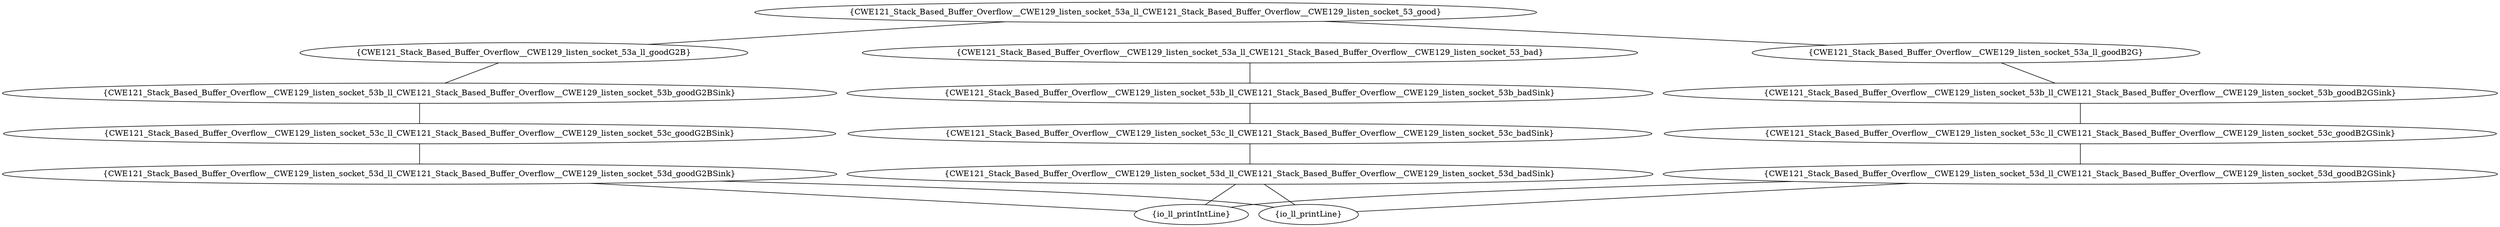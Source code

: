 graph "cg graph" {
CWE121_Stack_Based_Buffer_Overflow__CWE129_listen_socket_53c_ll_CWE121_Stack_Based_Buffer_Overflow__CWE129_listen_socket_53c_goodB2GSink [label="{CWE121_Stack_Based_Buffer_Overflow__CWE129_listen_socket_53c_ll_CWE121_Stack_Based_Buffer_Overflow__CWE129_listen_socket_53c_goodB2GSink}"];
CWE121_Stack_Based_Buffer_Overflow__CWE129_listen_socket_53d_ll_CWE121_Stack_Based_Buffer_Overflow__CWE129_listen_socket_53d_goodB2GSink [label="{CWE121_Stack_Based_Buffer_Overflow__CWE129_listen_socket_53d_ll_CWE121_Stack_Based_Buffer_Overflow__CWE129_listen_socket_53d_goodB2GSink}"];
CWE121_Stack_Based_Buffer_Overflow__CWE129_listen_socket_53c_ll_CWE121_Stack_Based_Buffer_Overflow__CWE129_listen_socket_53c_badSink [label="{CWE121_Stack_Based_Buffer_Overflow__CWE129_listen_socket_53c_ll_CWE121_Stack_Based_Buffer_Overflow__CWE129_listen_socket_53c_badSink}"];
CWE121_Stack_Based_Buffer_Overflow__CWE129_listen_socket_53d_ll_CWE121_Stack_Based_Buffer_Overflow__CWE129_listen_socket_53d_badSink [label="{CWE121_Stack_Based_Buffer_Overflow__CWE129_listen_socket_53d_ll_CWE121_Stack_Based_Buffer_Overflow__CWE129_listen_socket_53d_badSink}"];
CWE121_Stack_Based_Buffer_Overflow__CWE129_listen_socket_53a_ll_CWE121_Stack_Based_Buffer_Overflow__CWE129_listen_socket_53_good [label="{CWE121_Stack_Based_Buffer_Overflow__CWE129_listen_socket_53a_ll_CWE121_Stack_Based_Buffer_Overflow__CWE129_listen_socket_53_good}"];
CWE121_Stack_Based_Buffer_Overflow__CWE129_listen_socket_53a_ll_goodG2B [label="{CWE121_Stack_Based_Buffer_Overflow__CWE129_listen_socket_53a_ll_goodG2B}"];
CWE121_Stack_Based_Buffer_Overflow__CWE129_listen_socket_53a_ll_goodB2G [label="{CWE121_Stack_Based_Buffer_Overflow__CWE129_listen_socket_53a_ll_goodB2G}"];
CWE121_Stack_Based_Buffer_Overflow__CWE129_listen_socket_53a_ll_CWE121_Stack_Based_Buffer_Overflow__CWE129_listen_socket_53_bad [label="{CWE121_Stack_Based_Buffer_Overflow__CWE129_listen_socket_53a_ll_CWE121_Stack_Based_Buffer_Overflow__CWE129_listen_socket_53_bad}"];
CWE121_Stack_Based_Buffer_Overflow__CWE129_listen_socket_53b_ll_CWE121_Stack_Based_Buffer_Overflow__CWE129_listen_socket_53b_badSink [label="{CWE121_Stack_Based_Buffer_Overflow__CWE129_listen_socket_53b_ll_CWE121_Stack_Based_Buffer_Overflow__CWE129_listen_socket_53b_badSink}"];
CWE121_Stack_Based_Buffer_Overflow__CWE129_listen_socket_53b_ll_CWE121_Stack_Based_Buffer_Overflow__CWE129_listen_socket_53b_goodB2GSink [label="{CWE121_Stack_Based_Buffer_Overflow__CWE129_listen_socket_53b_ll_CWE121_Stack_Based_Buffer_Overflow__CWE129_listen_socket_53b_goodB2GSink}"];
CWE121_Stack_Based_Buffer_Overflow__CWE129_listen_socket_53b_ll_CWE121_Stack_Based_Buffer_Overflow__CWE129_listen_socket_53b_goodG2BSink [label="{CWE121_Stack_Based_Buffer_Overflow__CWE129_listen_socket_53b_ll_CWE121_Stack_Based_Buffer_Overflow__CWE129_listen_socket_53b_goodG2BSink}"];
CWE121_Stack_Based_Buffer_Overflow__CWE129_listen_socket_53d_ll_CWE121_Stack_Based_Buffer_Overflow__CWE129_listen_socket_53d_goodG2BSink [label="{CWE121_Stack_Based_Buffer_Overflow__CWE129_listen_socket_53d_ll_CWE121_Stack_Based_Buffer_Overflow__CWE129_listen_socket_53d_goodG2BSink}"];
io_ll_printIntLine [label="{io_ll_printIntLine}"];
io_ll_printLine [label="{io_ll_printLine}"];
CWE121_Stack_Based_Buffer_Overflow__CWE129_listen_socket_53c_ll_CWE121_Stack_Based_Buffer_Overflow__CWE129_listen_socket_53c_goodG2BSink [label="{CWE121_Stack_Based_Buffer_Overflow__CWE129_listen_socket_53c_ll_CWE121_Stack_Based_Buffer_Overflow__CWE129_listen_socket_53c_goodG2BSink}"];
CWE121_Stack_Based_Buffer_Overflow__CWE129_listen_socket_53c_ll_CWE121_Stack_Based_Buffer_Overflow__CWE129_listen_socket_53c_goodB2GSink -- CWE121_Stack_Based_Buffer_Overflow__CWE129_listen_socket_53d_ll_CWE121_Stack_Based_Buffer_Overflow__CWE129_listen_socket_53d_goodB2GSink;
CWE121_Stack_Based_Buffer_Overflow__CWE129_listen_socket_53c_ll_CWE121_Stack_Based_Buffer_Overflow__CWE129_listen_socket_53c_badSink -- CWE121_Stack_Based_Buffer_Overflow__CWE129_listen_socket_53d_ll_CWE121_Stack_Based_Buffer_Overflow__CWE129_listen_socket_53d_badSink;
CWE121_Stack_Based_Buffer_Overflow__CWE129_listen_socket_53a_ll_CWE121_Stack_Based_Buffer_Overflow__CWE129_listen_socket_53_good -- CWE121_Stack_Based_Buffer_Overflow__CWE129_listen_socket_53a_ll_goodG2B;
CWE121_Stack_Based_Buffer_Overflow__CWE129_listen_socket_53a_ll_CWE121_Stack_Based_Buffer_Overflow__CWE129_listen_socket_53_good -- CWE121_Stack_Based_Buffer_Overflow__CWE129_listen_socket_53a_ll_goodB2G;
CWE121_Stack_Based_Buffer_Overflow__CWE129_listen_socket_53a_ll_CWE121_Stack_Based_Buffer_Overflow__CWE129_listen_socket_53_bad -- CWE121_Stack_Based_Buffer_Overflow__CWE129_listen_socket_53b_ll_CWE121_Stack_Based_Buffer_Overflow__CWE129_listen_socket_53b_badSink;
CWE121_Stack_Based_Buffer_Overflow__CWE129_listen_socket_53a_ll_goodB2G -- CWE121_Stack_Based_Buffer_Overflow__CWE129_listen_socket_53b_ll_CWE121_Stack_Based_Buffer_Overflow__CWE129_listen_socket_53b_goodB2GSink;
CWE121_Stack_Based_Buffer_Overflow__CWE129_listen_socket_53a_ll_goodG2B -- CWE121_Stack_Based_Buffer_Overflow__CWE129_listen_socket_53b_ll_CWE121_Stack_Based_Buffer_Overflow__CWE129_listen_socket_53b_goodG2BSink;
CWE121_Stack_Based_Buffer_Overflow__CWE129_listen_socket_53d_ll_CWE121_Stack_Based_Buffer_Overflow__CWE129_listen_socket_53d_goodG2BSink -- io_ll_printIntLine;
CWE121_Stack_Based_Buffer_Overflow__CWE129_listen_socket_53d_ll_CWE121_Stack_Based_Buffer_Overflow__CWE129_listen_socket_53d_goodG2BSink -- io_ll_printLine;
CWE121_Stack_Based_Buffer_Overflow__CWE129_listen_socket_53b_ll_CWE121_Stack_Based_Buffer_Overflow__CWE129_listen_socket_53b_goodB2GSink -- CWE121_Stack_Based_Buffer_Overflow__CWE129_listen_socket_53c_ll_CWE121_Stack_Based_Buffer_Overflow__CWE129_listen_socket_53c_goodB2GSink;
CWE121_Stack_Based_Buffer_Overflow__CWE129_listen_socket_53b_ll_CWE121_Stack_Based_Buffer_Overflow__CWE129_listen_socket_53b_goodG2BSink -- CWE121_Stack_Based_Buffer_Overflow__CWE129_listen_socket_53c_ll_CWE121_Stack_Based_Buffer_Overflow__CWE129_listen_socket_53c_goodG2BSink;
CWE121_Stack_Based_Buffer_Overflow__CWE129_listen_socket_53b_ll_CWE121_Stack_Based_Buffer_Overflow__CWE129_listen_socket_53b_badSink -- CWE121_Stack_Based_Buffer_Overflow__CWE129_listen_socket_53c_ll_CWE121_Stack_Based_Buffer_Overflow__CWE129_listen_socket_53c_badSink;
CWE121_Stack_Based_Buffer_Overflow__CWE129_listen_socket_53d_ll_CWE121_Stack_Based_Buffer_Overflow__CWE129_listen_socket_53d_goodB2GSink -- io_ll_printIntLine;
CWE121_Stack_Based_Buffer_Overflow__CWE129_listen_socket_53d_ll_CWE121_Stack_Based_Buffer_Overflow__CWE129_listen_socket_53d_goodB2GSink -- io_ll_printLine;
CWE121_Stack_Based_Buffer_Overflow__CWE129_listen_socket_53c_ll_CWE121_Stack_Based_Buffer_Overflow__CWE129_listen_socket_53c_goodG2BSink -- CWE121_Stack_Based_Buffer_Overflow__CWE129_listen_socket_53d_ll_CWE121_Stack_Based_Buffer_Overflow__CWE129_listen_socket_53d_goodG2BSink;
CWE121_Stack_Based_Buffer_Overflow__CWE129_listen_socket_53d_ll_CWE121_Stack_Based_Buffer_Overflow__CWE129_listen_socket_53d_badSink -- io_ll_printIntLine;
CWE121_Stack_Based_Buffer_Overflow__CWE129_listen_socket_53d_ll_CWE121_Stack_Based_Buffer_Overflow__CWE129_listen_socket_53d_badSink -- io_ll_printLine;
}
